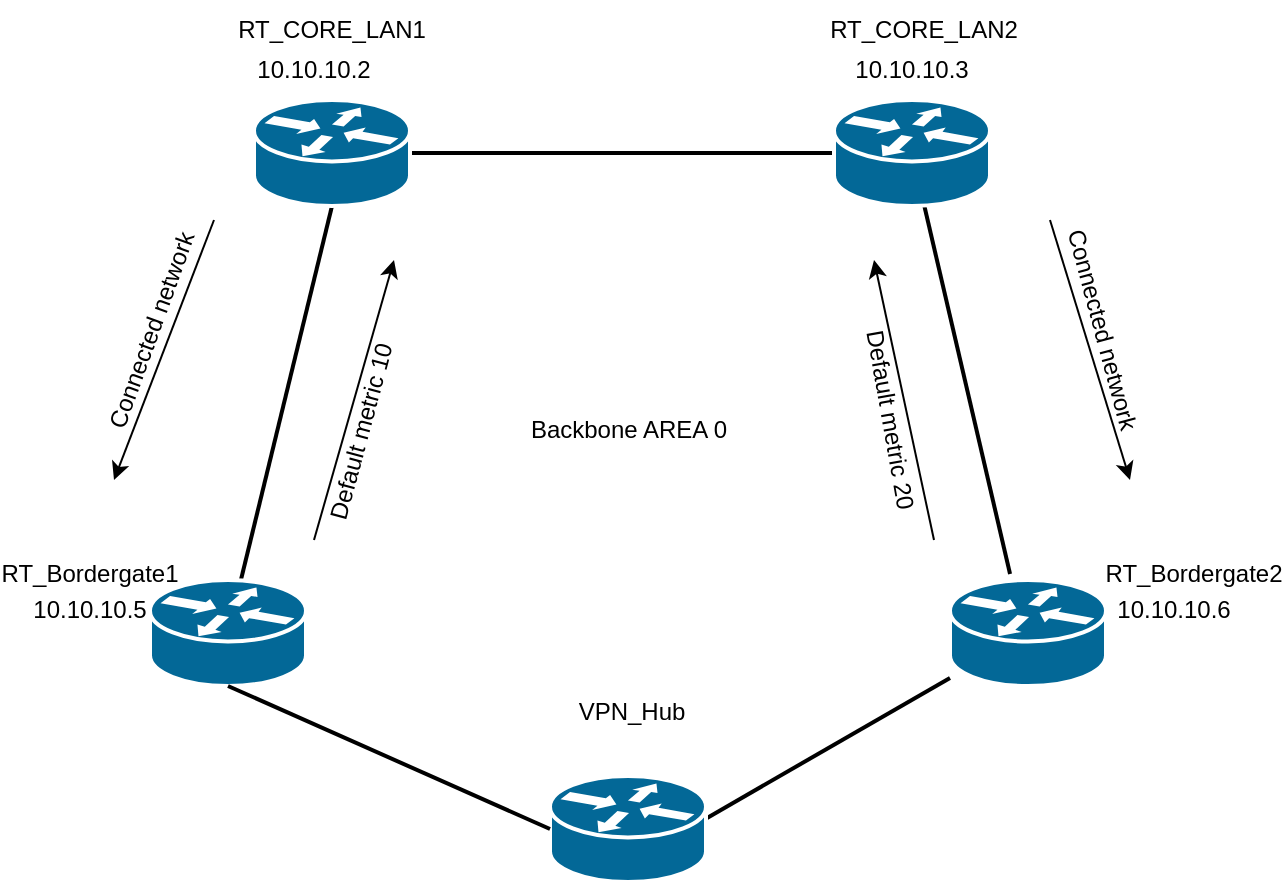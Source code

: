 <mxfile version="26.2.14">
  <diagram name="Page-1" id="c37626ed-c26b-45fb-9056-f9ebc6bb27b6">
    <mxGraphModel dx="966" dy="421" grid="1" gridSize="10" guides="1" tooltips="1" connect="1" arrows="1" fold="1" page="1" pageScale="1" pageWidth="1100" pageHeight="850" background="none" math="0" shadow="0">
      <root>
        <mxCell id="0" />
        <mxCell id="1" parent="0" />
        <mxCell id="1c7a67bf8fd3230f-49" style="edgeStyle=none;html=1;labelBackgroundColor=none;startFill=0;endArrow=none;endFill=0;strokeWidth=2;fontFamily=Verdana;fontSize=12;exitX=0.5;exitY=1;exitDx=0;exitDy=0;exitPerimeter=0;" parent="1" source="WyGjNJcwAJORwUlWfgnJ-1" target="1c7a67bf8fd3230f-46" edge="1">
          <mxGeometry relative="1" as="geometry">
            <mxPoint x="460" y="240.0" as="sourcePoint" />
          </mxGeometry>
        </mxCell>
        <mxCell id="1c7a67bf8fd3230f-50" style="edgeStyle=none;html=1;labelBackgroundColor=none;startFill=0;endArrow=none;endFill=0;strokeWidth=2;fontFamily=Verdana;fontSize=12;exitX=1;exitY=0.5;exitDx=0;exitDy=0;exitPerimeter=0;" parent="1" source="WyGjNJcwAJORwUlWfgnJ-1" target="1c7a67bf8fd3230f-47" edge="1">
          <mxGeometry relative="1" as="geometry">
            <mxPoint x="524.0" y="242.245" as="sourcePoint" />
          </mxGeometry>
        </mxCell>
        <mxCell id="1c7a67bf8fd3230f-51" style="edgeStyle=none;html=1;labelBackgroundColor=none;startFill=0;endArrow=none;endFill=0;strokeWidth=2;fontFamily=Verdana;fontSize=12;exitX=0.932;exitY=0.459;exitDx=0;exitDy=0;exitPerimeter=0;" parent="1" source="WyGjNJcwAJORwUlWfgnJ-2" target="1c7a67bf8fd3230f-48" edge="1">
          <mxGeometry relative="1" as="geometry">
            <mxPoint x="845.391" y="340.88" as="sourcePoint" />
          </mxGeometry>
        </mxCell>
        <mxCell id="1c7a67bf8fd3230f-46" value="" style="shape=mxgraph.cisco.routers.router;html=1;dashed=0;fillColor=#036897;strokeColor=#ffffff;strokeWidth=2;verticalLabelPosition=bottom;verticalAlign=top;rounded=0;shadow=0;comic=0;fontFamily=Verdana;fontSize=12;" parent="1" vertex="1">
          <mxGeometry x="248" y="400" width="78" height="53" as="geometry" />
        </mxCell>
        <mxCell id="1c7a67bf8fd3230f-54" style="edgeStyle=none;html=1;labelBackgroundColor=none;startFill=0;endArrow=none;endFill=0;strokeWidth=2;fontFamily=Verdana;fontSize=12;entryX=0.385;entryY=-0.057;entryDx=0;entryDy=0;entryPerimeter=0;" parent="1" source="1c7a67bf8fd3230f-47" target="1c7a67bf8fd3230f-48" edge="1">
          <mxGeometry relative="1" as="geometry">
            <mxPoint x="611.649" y="384.911" as="targetPoint" />
          </mxGeometry>
        </mxCell>
        <mxCell id="1c7a67bf8fd3230f-47" value="" style="shape=mxgraph.cisco.routers.router;html=1;dashed=0;fillColor=#036897;strokeColor=#ffffff;strokeWidth=2;verticalLabelPosition=bottom;verticalAlign=top;rounded=0;shadow=0;comic=0;fontFamily=Verdana;fontSize=12;" parent="1" vertex="1">
          <mxGeometry x="590" y="160" width="78" height="53" as="geometry" />
        </mxCell>
        <mxCell id="1c7a67bf8fd3230f-48" value="" style="shape=mxgraph.cisco.routers.router;html=1;dashed=0;fillColor=#036897;strokeColor=#ffffff;strokeWidth=2;verticalLabelPosition=bottom;verticalAlign=top;rounded=0;shadow=0;comic=0;fontFamily=Verdana;fontSize=12;" parent="1" vertex="1">
          <mxGeometry x="648" y="400" width="78" height="53" as="geometry" />
        </mxCell>
        <mxCell id="WyGjNJcwAJORwUlWfgnJ-1" value="" style="shape=mxgraph.cisco.routers.router;html=1;dashed=0;fillColor=#036897;strokeColor=#ffffff;strokeWidth=2;verticalLabelPosition=bottom;verticalAlign=top;rounded=0;shadow=0;comic=0;fontFamily=Verdana;fontSize=12;" vertex="1" parent="1">
          <mxGeometry x="300" y="160" width="78" height="53" as="geometry" />
        </mxCell>
        <mxCell id="WyGjNJcwAJORwUlWfgnJ-2" value="" style="shape=mxgraph.cisco.routers.router;html=1;dashed=0;fillColor=#036897;strokeColor=#ffffff;strokeWidth=2;verticalLabelPosition=bottom;verticalAlign=top;rounded=0;shadow=0;comic=0;fontFamily=Verdana;fontSize=12;" vertex="1" parent="1">
          <mxGeometry x="448" y="498" width="78" height="53" as="geometry" />
        </mxCell>
        <mxCell id="WyGjNJcwAJORwUlWfgnJ-7" style="edgeStyle=none;html=1;labelBackgroundColor=none;startFill=0;endArrow=none;endFill=0;strokeWidth=2;fontFamily=Verdana;fontSize=12;entryX=0;entryY=0.5;entryDx=0;entryDy=0;entryPerimeter=0;exitX=0.5;exitY=1;exitDx=0;exitDy=0;exitPerimeter=0;" edge="1" parent="1" source="1c7a67bf8fd3230f-46" target="WyGjNJcwAJORwUlWfgnJ-2">
          <mxGeometry relative="1" as="geometry">
            <mxPoint x="318" y="470" as="sourcePoint" />
            <mxPoint x="525.997" y="469.409" as="targetPoint" />
          </mxGeometry>
        </mxCell>
        <mxCell id="WyGjNJcwAJORwUlWfgnJ-8" value="RT_CORE_LAN1" style="text;html=1;align=center;verticalAlign=middle;whiteSpace=wrap;rounded=0;" vertex="1" parent="1">
          <mxGeometry x="309" y="110" width="60" height="30" as="geometry" />
        </mxCell>
        <mxCell id="WyGjNJcwAJORwUlWfgnJ-9" value="RT_CORE_LAN2" style="text;html=1;align=center;verticalAlign=middle;whiteSpace=wrap;rounded=0;" vertex="1" parent="1">
          <mxGeometry x="605" y="110" width="60" height="30" as="geometry" />
        </mxCell>
        <mxCell id="WyGjNJcwAJORwUlWfgnJ-10" value="RT_Bordergate1" style="text;html=1;align=center;verticalAlign=middle;whiteSpace=wrap;rounded=0;" vertex="1" parent="1">
          <mxGeometry x="188" y="381.5" width="60" height="30" as="geometry" />
        </mxCell>
        <mxCell id="WyGjNJcwAJORwUlWfgnJ-11" value="RT_Bordergate2" style="text;html=1;align=center;verticalAlign=middle;whiteSpace=wrap;rounded=0;" vertex="1" parent="1">
          <mxGeometry x="740" y="381.5" width="60" height="30" as="geometry" />
        </mxCell>
        <mxCell id="WyGjNJcwAJORwUlWfgnJ-12" value="VPN_Hub" style="text;html=1;align=center;verticalAlign=middle;whiteSpace=wrap;rounded=0;" vertex="1" parent="1">
          <mxGeometry x="459" y="451" width="60" height="30" as="geometry" />
        </mxCell>
        <mxCell id="WyGjNJcwAJORwUlWfgnJ-13" value="Backbone AREA 0" style="text;html=1;align=center;verticalAlign=middle;whiteSpace=wrap;rounded=0;" vertex="1" parent="1">
          <mxGeometry x="431.5" y="310" width="111" height="30" as="geometry" />
        </mxCell>
        <mxCell id="WyGjNJcwAJORwUlWfgnJ-14" value="" style="endArrow=classic;html=1;rounded=0;" edge="1" parent="1">
          <mxGeometry width="50" height="50" relative="1" as="geometry">
            <mxPoint x="280" y="220" as="sourcePoint" />
            <mxPoint x="230" y="350" as="targetPoint" />
          </mxGeometry>
        </mxCell>
        <mxCell id="WyGjNJcwAJORwUlWfgnJ-15" value="" style="endArrow=classic;html=1;rounded=0;" edge="1" parent="1">
          <mxGeometry width="50" height="50" relative="1" as="geometry">
            <mxPoint x="698" y="220" as="sourcePoint" />
            <mxPoint x="738" y="350" as="targetPoint" />
          </mxGeometry>
        </mxCell>
        <mxCell id="WyGjNJcwAJORwUlWfgnJ-16" value="Connected network" style="text;html=1;align=center;verticalAlign=middle;whiteSpace=wrap;rounded=0;rotation=-70;" vertex="1" parent="1">
          <mxGeometry x="194" y="260" width="110" height="30" as="geometry" />
        </mxCell>
        <mxCell id="WyGjNJcwAJORwUlWfgnJ-17" value="Connected network" style="text;html=1;align=center;verticalAlign=middle;whiteSpace=wrap;rounded=0;rotation=75;" vertex="1" parent="1">
          <mxGeometry x="669" y="260" width="110" height="30" as="geometry" />
        </mxCell>
        <mxCell id="WyGjNJcwAJORwUlWfgnJ-18" value="" style="endArrow=classic;html=1;rounded=0;" edge="1" parent="1">
          <mxGeometry width="50" height="50" relative="1" as="geometry">
            <mxPoint x="330" y="380" as="sourcePoint" />
            <mxPoint x="370" y="240" as="targetPoint" />
          </mxGeometry>
        </mxCell>
        <mxCell id="WyGjNJcwAJORwUlWfgnJ-19" value="" style="endArrow=classic;html=1;rounded=0;" edge="1" parent="1">
          <mxGeometry width="50" height="50" relative="1" as="geometry">
            <mxPoint x="640" y="380" as="sourcePoint" />
            <mxPoint x="610" y="240" as="targetPoint" />
          </mxGeometry>
        </mxCell>
        <mxCell id="WyGjNJcwAJORwUlWfgnJ-20" value="Default metric 10" style="text;html=1;align=center;verticalAlign=middle;whiteSpace=wrap;rounded=0;rotation=-75;" vertex="1" parent="1">
          <mxGeometry x="296.67" y="305.96" width="114" height="40" as="geometry" />
        </mxCell>
        <mxCell id="WyGjNJcwAJORwUlWfgnJ-21" value="Default metric 20" style="text;html=1;align=center;verticalAlign=middle;whiteSpace=wrap;rounded=0;rotation=80;" vertex="1" parent="1">
          <mxGeometry x="561" y="300" width="114" height="40" as="geometry" />
        </mxCell>
        <mxCell id="WyGjNJcwAJORwUlWfgnJ-22" value="10.10.10.2" style="text;html=1;align=center;verticalAlign=middle;whiteSpace=wrap;rounded=0;" vertex="1" parent="1">
          <mxGeometry x="300" y="130" width="60" height="30" as="geometry" />
        </mxCell>
        <mxCell id="WyGjNJcwAJORwUlWfgnJ-23" value="10.10.10.3" style="text;html=1;align=center;verticalAlign=middle;whiteSpace=wrap;rounded=0;" vertex="1" parent="1">
          <mxGeometry x="599" y="130" width="60" height="30" as="geometry" />
        </mxCell>
        <mxCell id="WyGjNJcwAJORwUlWfgnJ-24" value="10.10.10.5" style="text;html=1;align=center;verticalAlign=middle;whiteSpace=wrap;rounded=0;" vertex="1" parent="1">
          <mxGeometry x="188" y="400" width="60" height="30" as="geometry" />
        </mxCell>
        <mxCell id="WyGjNJcwAJORwUlWfgnJ-25" value="10.10.10.6" style="text;html=1;align=center;verticalAlign=middle;whiteSpace=wrap;rounded=0;" vertex="1" parent="1">
          <mxGeometry x="730" y="400" width="60" height="30" as="geometry" />
        </mxCell>
      </root>
    </mxGraphModel>
  </diagram>
</mxfile>
